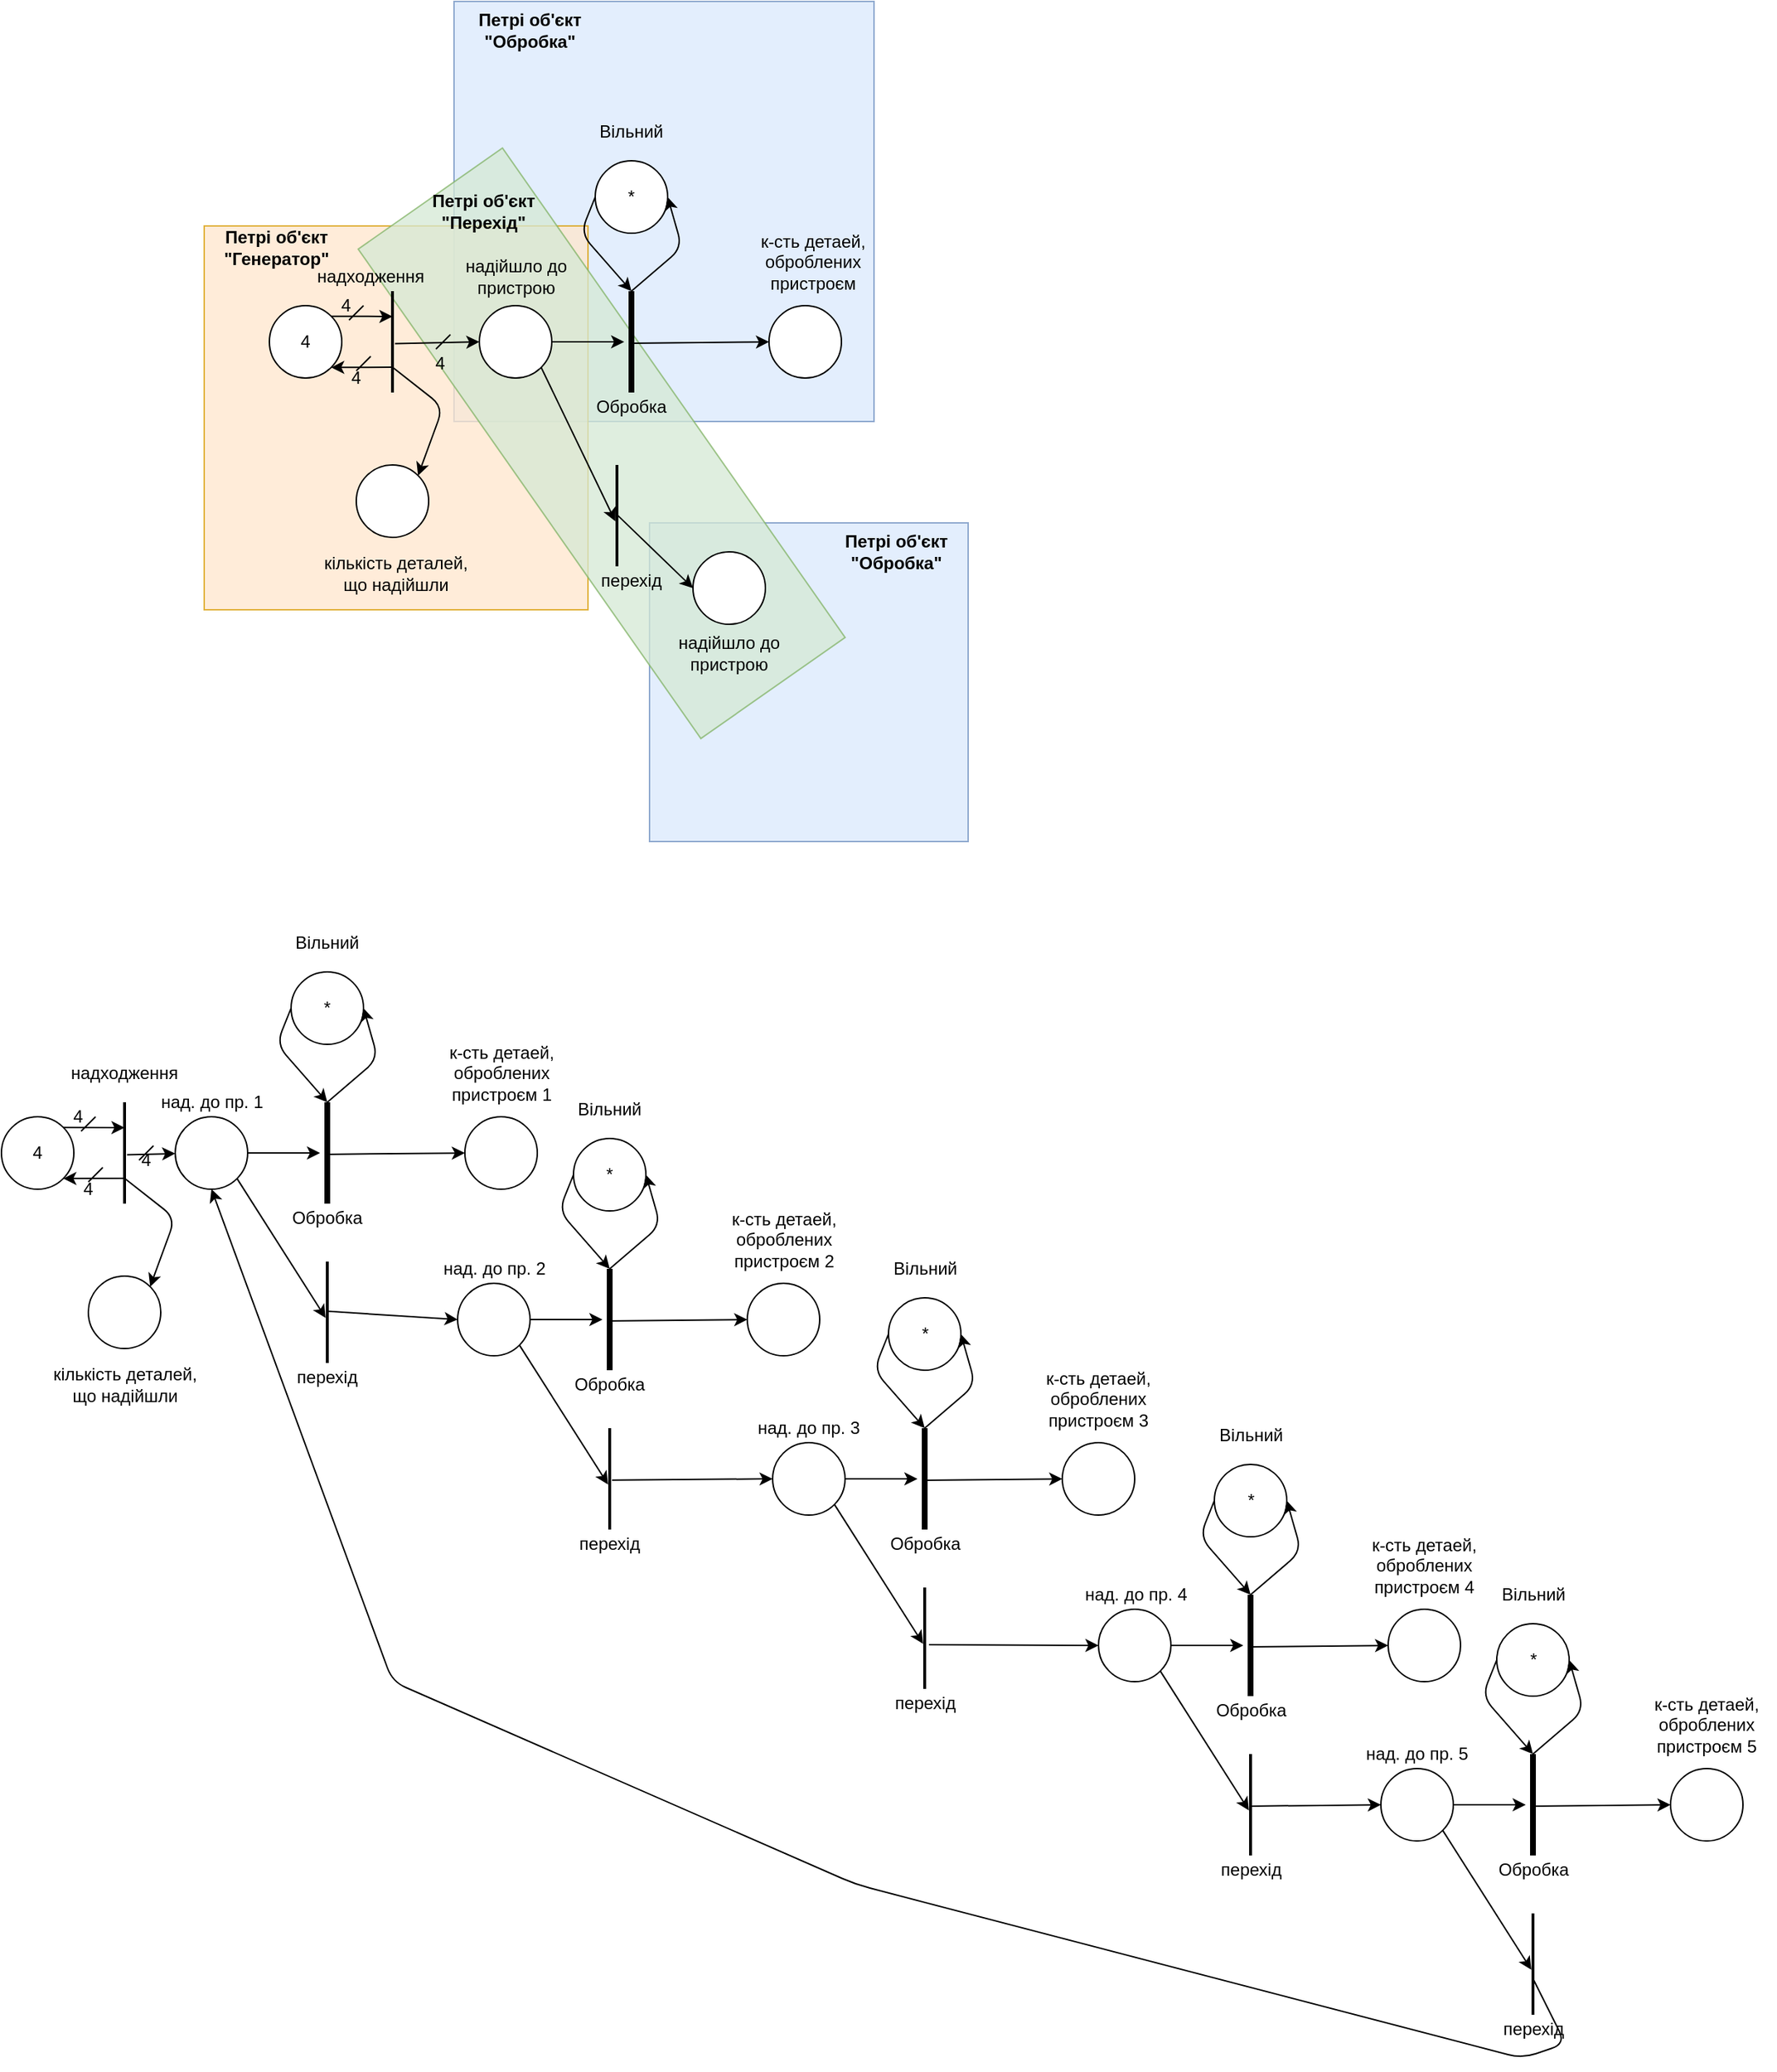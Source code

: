 <mxfile version="13.10.4" type="device" pages="2"><diagram id="ny2dwYW43ycup7e7uSlZ" name="Page-1"><mxGraphModel dx="1185" dy="1745" grid="1" gridSize="10" guides="1" tooltips="1" connect="1" arrows="1" fold="1" page="1" pageScale="1" pageWidth="850" pageHeight="1100" math="0" shadow="0"><root><mxCell id="0"/><mxCell id="1" parent="0"/><mxCell id="g6o3FkLHt3-jbx-UfUeh-43" value="" style="whiteSpace=wrap;html=1;aspect=fixed;strokeColor=#6c8ebf;fillColor=#dae8fc;glass=0;rounded=0;shadow=0;sketch=0;opacity=75;" vertex="1" parent="1"><mxGeometry x="457.5" y="-320" width="220" height="220" as="geometry"/></mxCell><mxCell id="g6o3FkLHt3-jbx-UfUeh-38" value="" style="whiteSpace=wrap;html=1;aspect=fixed;strokeColor=#6c8ebf;fillColor=#dae8fc;glass=0;rounded=0;shadow=0;sketch=0;opacity=75;" vertex="1" parent="1"><mxGeometry x="322.5" y="-680" width="290" height="290" as="geometry"/></mxCell><mxCell id="g6o3FkLHt3-jbx-UfUeh-36" value="" style="whiteSpace=wrap;html=1;aspect=fixed;fillColor=#ffe6cc;strokeColor=#d79b00;sketch=0;opacity=75;" vertex="1" parent="1"><mxGeometry x="150" y="-525" width="265" height="265" as="geometry"/></mxCell><mxCell id="g6o3FkLHt3-jbx-UfUeh-39" value="" style="rounded=0;whiteSpace=wrap;html=1;shadow=0;glass=0;sketch=0;strokeColor=#82b366;fillColor=#d5e8d4;opacity=75;rotation=55;" vertex="1" parent="1"><mxGeometry x="218.19" y="-435.74" width="412.5" height="121.59" as="geometry"/></mxCell><mxCell id="P1jIHPTxnFaDscFirMh2-157" value="4" style="ellipse;whiteSpace=wrap;html=1;aspect=fixed;" parent="1" vertex="1"><mxGeometry x="10" y="90" width="50" height="50" as="geometry"/></mxCell><mxCell id="P1jIHPTxnFaDscFirMh2-158" value="" style="line;strokeWidth=2;direction=south;html=1;" parent="1" vertex="1"><mxGeometry x="90" y="80" width="10" height="70" as="geometry"/></mxCell><mxCell id="P1jIHPTxnFaDscFirMh2-159" value="" style="endArrow=classic;html=1;exitX=1;exitY=0;exitDx=0;exitDy=0;entryX=0.25;entryY=0.5;entryDx=0;entryDy=0;entryPerimeter=0;" parent="1" source="P1jIHPTxnFaDscFirMh2-157" target="P1jIHPTxnFaDscFirMh2-158" edge="1"><mxGeometry width="50" height="50" relative="1" as="geometry"><mxPoint x="400" y="420" as="sourcePoint"/><mxPoint x="450" y="370" as="targetPoint"/></mxGeometry></mxCell><mxCell id="P1jIHPTxnFaDscFirMh2-160" value="" style="endArrow=classic;html=1;exitX=0.75;exitY=0.5;exitDx=0;exitDy=0;exitPerimeter=0;entryX=1;entryY=1;entryDx=0;entryDy=0;" parent="1" source="P1jIHPTxnFaDscFirMh2-158" target="P1jIHPTxnFaDscFirMh2-157" edge="1"><mxGeometry width="50" height="50" relative="1" as="geometry"><mxPoint x="400" y="420" as="sourcePoint"/><mxPoint x="450" y="370" as="targetPoint"/></mxGeometry></mxCell><mxCell id="P1jIHPTxnFaDscFirMh2-161" value="" style="ellipse;whiteSpace=wrap;html=1;aspect=fixed;" parent="1" vertex="1"><mxGeometry x="130" y="90" width="50" height="50" as="geometry"/></mxCell><mxCell id="P1jIHPTxnFaDscFirMh2-162" value="*" style="ellipse;whiteSpace=wrap;html=1;aspect=fixed;" parent="1" vertex="1"><mxGeometry x="210" y="-10" width="50" height="50" as="geometry"/></mxCell><mxCell id="P1jIHPTxnFaDscFirMh2-163" value="" style="ellipse;whiteSpace=wrap;html=1;aspect=fixed;" parent="1" vertex="1"><mxGeometry x="330" y="90" width="50" height="50" as="geometry"/></mxCell><mxCell id="P1jIHPTxnFaDscFirMh2-164" value="" style="ellipse;whiteSpace=wrap;html=1;aspect=fixed;" parent="1" vertex="1"><mxGeometry x="70" y="200" width="50" height="50" as="geometry"/></mxCell><mxCell id="P1jIHPTxnFaDscFirMh2-165" value="" style="line;strokeWidth=4;direction=south;html=1;" parent="1" vertex="1"><mxGeometry x="230" y="80" width="10" height="70" as="geometry"/></mxCell><mxCell id="P1jIHPTxnFaDscFirMh2-166" value="" style="endArrow=classic;html=1;exitX=0;exitY=0.5;exitDx=0;exitDy=0;exitPerimeter=0;entryX=1;entryY=0.5;entryDx=0;entryDy=0;" parent="1" source="P1jIHPTxnFaDscFirMh2-165" target="P1jIHPTxnFaDscFirMh2-162" edge="1"><mxGeometry width="50" height="50" relative="1" as="geometry"><mxPoint x="260" y="100" as="sourcePoint"/><mxPoint x="310" y="50" as="targetPoint"/><Array as="points"><mxPoint x="270" y="50"/></Array></mxGeometry></mxCell><mxCell id="P1jIHPTxnFaDscFirMh2-167" value="" style="endArrow=classic;html=1;exitX=0;exitY=0.5;exitDx=0;exitDy=0;entryX=0;entryY=0.5;entryDx=0;entryDy=0;entryPerimeter=0;" parent="1" source="P1jIHPTxnFaDscFirMh2-162" target="P1jIHPTxnFaDscFirMh2-165" edge="1"><mxGeometry width="50" height="50" relative="1" as="geometry"><mxPoint x="400" y="320" as="sourcePoint"/><mxPoint x="450" y="270" as="targetPoint"/><Array as="points"><mxPoint x="200" y="40"/></Array></mxGeometry></mxCell><mxCell id="P1jIHPTxnFaDscFirMh2-168" value="" style="endArrow=classic;html=1;exitX=0.514;exitY=0.7;exitDx=0;exitDy=0;exitPerimeter=0;entryX=0;entryY=0.5;entryDx=0;entryDy=0;" parent="1" source="P1jIHPTxnFaDscFirMh2-165" target="P1jIHPTxnFaDscFirMh2-163" edge="1"><mxGeometry width="50" height="50" relative="1" as="geometry"><mxPoint x="400" y="320" as="sourcePoint"/><mxPoint x="450" y="270" as="targetPoint"/></mxGeometry></mxCell><mxCell id="P1jIHPTxnFaDscFirMh2-169" value="" style="line;strokeWidth=2;direction=south;html=1;" parent="1" vertex="1"><mxGeometry x="230" y="190" width="10" height="70" as="geometry"/></mxCell><mxCell id="P1jIHPTxnFaDscFirMh2-170" value="" style="endArrow=classic;html=1;exitX=1;exitY=1;exitDx=0;exitDy=0;entryX=0.555;entryY=0.614;entryDx=0;entryDy=0;entryPerimeter=0;" parent="1" source="P1jIHPTxnFaDscFirMh2-161" target="P1jIHPTxnFaDscFirMh2-169" edge="1"><mxGeometry width="50" height="50" relative="1" as="geometry"><mxPoint x="240" y="210" as="sourcePoint"/><mxPoint x="290" y="160" as="targetPoint"/></mxGeometry></mxCell><mxCell id="P1jIHPTxnFaDscFirMh2-171" value="" style="endArrow=classic;html=1;exitX=1;exitY=0.5;exitDx=0;exitDy=0;" parent="1" source="P1jIHPTxnFaDscFirMh2-161" target="P1jIHPTxnFaDscFirMh2-165" edge="1"><mxGeometry width="50" height="50" relative="1" as="geometry"><mxPoint x="240" y="210" as="sourcePoint"/><mxPoint x="290" y="160" as="targetPoint"/></mxGeometry></mxCell><mxCell id="P1jIHPTxnFaDscFirMh2-172" value="" style="endArrow=classic;html=1;exitX=0.518;exitY=0.329;exitDx=0;exitDy=0;exitPerimeter=0;" parent="1" source="P1jIHPTxnFaDscFirMh2-158" target="P1jIHPTxnFaDscFirMh2-161" edge="1"><mxGeometry width="50" height="50" relative="1" as="geometry"><mxPoint x="240" y="210" as="sourcePoint"/><mxPoint x="290" y="160" as="targetPoint"/></mxGeometry></mxCell><mxCell id="P1jIHPTxnFaDscFirMh2-173" value="" style="endArrow=classic;html=1;exitX=0.75;exitY=0.5;exitDx=0;exitDy=0;exitPerimeter=0;entryX=1;entryY=0;entryDx=0;entryDy=0;" parent="1" source="P1jIHPTxnFaDscFirMh2-158" target="P1jIHPTxnFaDscFirMh2-164" edge="1"><mxGeometry width="50" height="50" relative="1" as="geometry"><mxPoint x="240" y="210" as="sourcePoint"/><mxPoint x="290" y="160" as="targetPoint"/><Array as="points"><mxPoint x="130" y="160"/></Array></mxGeometry></mxCell><mxCell id="P1jIHPTxnFaDscFirMh2-174" value="надходження" style="text;html=1;strokeColor=none;fillColor=none;align=center;verticalAlign=middle;whiteSpace=wrap;rounded=0;" parent="1" vertex="1"><mxGeometry x="75" y="50" width="40" height="20" as="geometry"/></mxCell><mxCell id="P1jIHPTxnFaDscFirMh2-175" value="над. до пр. 1" style="text;html=1;strokeColor=none;fillColor=none;align=center;verticalAlign=middle;whiteSpace=wrap;rounded=0;" parent="1" vertex="1"><mxGeometry x="112.5" y="70" width="85" height="20" as="geometry"/></mxCell><mxCell id="P1jIHPTxnFaDscFirMh2-176" value="Вільний" style="text;html=1;strokeColor=none;fillColor=none;align=center;verticalAlign=middle;whiteSpace=wrap;rounded=0;" parent="1" vertex="1"><mxGeometry x="215" y="-40" width="40" height="20" as="geometry"/></mxCell><mxCell id="P1jIHPTxnFaDscFirMh2-177" value="Обробка" style="text;html=1;strokeColor=none;fillColor=none;align=center;verticalAlign=middle;whiteSpace=wrap;rounded=0;" parent="1" vertex="1"><mxGeometry x="215" y="150" width="40" height="20" as="geometry"/></mxCell><mxCell id="P1jIHPTxnFaDscFirMh2-178" value="кількість деталей, що надійшли" style="text;html=1;strokeColor=none;fillColor=none;align=center;verticalAlign=middle;whiteSpace=wrap;rounded=0;" parent="1" vertex="1"><mxGeometry x="42.5" y="260" width="105" height="30" as="geometry"/></mxCell><mxCell id="P1jIHPTxnFaDscFirMh2-179" value="к-сть детаей, оброблених пристроєм 1" style="text;html=1;strokeColor=none;fillColor=none;align=center;verticalAlign=middle;whiteSpace=wrap;rounded=0;" parent="1" vertex="1"><mxGeometry x="307.5" y="50" width="95" height="20" as="geometry"/></mxCell><mxCell id="P1jIHPTxnFaDscFirMh2-180" value="" style="ellipse;whiteSpace=wrap;html=1;aspect=fixed;" parent="1" vertex="1"><mxGeometry x="325" y="205" width="50" height="50" as="geometry"/></mxCell><mxCell id="P1jIHPTxnFaDscFirMh2-181" value="*" style="ellipse;whiteSpace=wrap;html=1;aspect=fixed;" parent="1" vertex="1"><mxGeometry x="405" y="105" width="50" height="50" as="geometry"/></mxCell><mxCell id="P1jIHPTxnFaDscFirMh2-182" value="" style="ellipse;whiteSpace=wrap;html=1;aspect=fixed;" parent="1" vertex="1"><mxGeometry x="525" y="205" width="50" height="50" as="geometry"/></mxCell><mxCell id="P1jIHPTxnFaDscFirMh2-183" value="" style="line;strokeWidth=4;direction=south;html=1;" parent="1" vertex="1"><mxGeometry x="425" y="195" width="10" height="70" as="geometry"/></mxCell><mxCell id="P1jIHPTxnFaDscFirMh2-184" value="" style="endArrow=classic;html=1;exitX=0;exitY=0.5;exitDx=0;exitDy=0;exitPerimeter=0;entryX=1;entryY=0.5;entryDx=0;entryDy=0;" parent="1" source="P1jIHPTxnFaDscFirMh2-183" target="P1jIHPTxnFaDscFirMh2-181" edge="1"><mxGeometry width="50" height="50" relative="1" as="geometry"><mxPoint x="455" y="215" as="sourcePoint"/><mxPoint x="505" y="165" as="targetPoint"/><Array as="points"><mxPoint x="465" y="165"/></Array></mxGeometry></mxCell><mxCell id="P1jIHPTxnFaDscFirMh2-185" value="" style="endArrow=classic;html=1;exitX=0;exitY=0.5;exitDx=0;exitDy=0;entryX=0;entryY=0.5;entryDx=0;entryDy=0;entryPerimeter=0;" parent="1" source="P1jIHPTxnFaDscFirMh2-181" target="P1jIHPTxnFaDscFirMh2-183" edge="1"><mxGeometry width="50" height="50" relative="1" as="geometry"><mxPoint x="595" y="435" as="sourcePoint"/><mxPoint x="645" y="385" as="targetPoint"/><Array as="points"><mxPoint x="395" y="155"/></Array></mxGeometry></mxCell><mxCell id="P1jIHPTxnFaDscFirMh2-186" value="" style="endArrow=classic;html=1;exitX=0.514;exitY=0.7;exitDx=0;exitDy=0;exitPerimeter=0;entryX=0;entryY=0.5;entryDx=0;entryDy=0;" parent="1" source="P1jIHPTxnFaDscFirMh2-183" target="P1jIHPTxnFaDscFirMh2-182" edge="1"><mxGeometry width="50" height="50" relative="1" as="geometry"><mxPoint x="595" y="435" as="sourcePoint"/><mxPoint x="645" y="385" as="targetPoint"/></mxGeometry></mxCell><mxCell id="P1jIHPTxnFaDscFirMh2-187" value="" style="line;strokeWidth=2;direction=south;html=1;" parent="1" vertex="1"><mxGeometry x="425" y="305" width="10" height="70" as="geometry"/></mxCell><mxCell id="P1jIHPTxnFaDscFirMh2-188" value="" style="endArrow=classic;html=1;exitX=1;exitY=1;exitDx=0;exitDy=0;entryX=0.555;entryY=0.614;entryDx=0;entryDy=0;entryPerimeter=0;" parent="1" source="P1jIHPTxnFaDscFirMh2-180" target="P1jIHPTxnFaDscFirMh2-187" edge="1"><mxGeometry width="50" height="50" relative="1" as="geometry"><mxPoint x="435" y="325" as="sourcePoint"/><mxPoint x="485" y="275" as="targetPoint"/></mxGeometry></mxCell><mxCell id="P1jIHPTxnFaDscFirMh2-189" value="" style="endArrow=classic;html=1;exitX=1;exitY=0.5;exitDx=0;exitDy=0;" parent="1" source="P1jIHPTxnFaDscFirMh2-180" target="P1jIHPTxnFaDscFirMh2-183" edge="1"><mxGeometry width="50" height="50" relative="1" as="geometry"><mxPoint x="435" y="325" as="sourcePoint"/><mxPoint x="485" y="275" as="targetPoint"/></mxGeometry></mxCell><mxCell id="P1jIHPTxnFaDscFirMh2-190" value="над. до пр. 2" style="text;html=1;strokeColor=none;fillColor=none;align=center;verticalAlign=middle;whiteSpace=wrap;rounded=0;" parent="1" vertex="1"><mxGeometry x="307.5" y="185" width="85" height="20" as="geometry"/></mxCell><mxCell id="P1jIHPTxnFaDscFirMh2-191" value="Вільний" style="text;html=1;strokeColor=none;fillColor=none;align=center;verticalAlign=middle;whiteSpace=wrap;rounded=0;" parent="1" vertex="1"><mxGeometry x="410" y="75" width="40" height="20" as="geometry"/></mxCell><mxCell id="P1jIHPTxnFaDscFirMh2-192" value="Обробка" style="text;html=1;strokeColor=none;fillColor=none;align=center;verticalAlign=middle;whiteSpace=wrap;rounded=0;" parent="1" vertex="1"><mxGeometry x="410" y="265" width="40" height="20" as="geometry"/></mxCell><mxCell id="P1jIHPTxnFaDscFirMh2-193" value="к-сть детаей, оброблених пристроєм 2" style="text;html=1;strokeColor=none;fillColor=none;align=center;verticalAlign=middle;whiteSpace=wrap;rounded=0;" parent="1" vertex="1"><mxGeometry x="502.5" y="165" width="95" height="20" as="geometry"/></mxCell><mxCell id="P1jIHPTxnFaDscFirMh2-194" value="" style="ellipse;whiteSpace=wrap;html=1;aspect=fixed;" parent="1" vertex="1"><mxGeometry x="542.5" y="315" width="50" height="50" as="geometry"/></mxCell><mxCell id="P1jIHPTxnFaDscFirMh2-195" value="*" style="ellipse;whiteSpace=wrap;html=1;aspect=fixed;" parent="1" vertex="1"><mxGeometry x="622.5" y="215" width="50" height="50" as="geometry"/></mxCell><mxCell id="P1jIHPTxnFaDscFirMh2-196" value="" style="ellipse;whiteSpace=wrap;html=1;aspect=fixed;" parent="1" vertex="1"><mxGeometry x="742.5" y="315" width="50" height="50" as="geometry"/></mxCell><mxCell id="P1jIHPTxnFaDscFirMh2-197" value="" style="line;strokeWidth=4;direction=south;html=1;" parent="1" vertex="1"><mxGeometry x="642.5" y="305" width="10" height="70" as="geometry"/></mxCell><mxCell id="P1jIHPTxnFaDscFirMh2-198" value="" style="endArrow=classic;html=1;exitX=0;exitY=0.5;exitDx=0;exitDy=0;exitPerimeter=0;entryX=1;entryY=0.5;entryDx=0;entryDy=0;" parent="1" source="P1jIHPTxnFaDscFirMh2-197" target="P1jIHPTxnFaDscFirMh2-195" edge="1"><mxGeometry width="50" height="50" relative="1" as="geometry"><mxPoint x="672.5" y="325" as="sourcePoint"/><mxPoint x="722.5" y="275" as="targetPoint"/><Array as="points"><mxPoint x="682.5" y="275"/></Array></mxGeometry></mxCell><mxCell id="P1jIHPTxnFaDscFirMh2-199" value="" style="endArrow=classic;html=1;exitX=0;exitY=0.5;exitDx=0;exitDy=0;entryX=0;entryY=0.5;entryDx=0;entryDy=0;entryPerimeter=0;" parent="1" source="P1jIHPTxnFaDscFirMh2-195" target="P1jIHPTxnFaDscFirMh2-197" edge="1"><mxGeometry width="50" height="50" relative="1" as="geometry"><mxPoint x="812.5" y="545" as="sourcePoint"/><mxPoint x="862.5" y="495" as="targetPoint"/><Array as="points"><mxPoint x="612.5" y="265"/></Array></mxGeometry></mxCell><mxCell id="P1jIHPTxnFaDscFirMh2-200" value="" style="endArrow=classic;html=1;exitX=0.514;exitY=0.7;exitDx=0;exitDy=0;exitPerimeter=0;entryX=0;entryY=0.5;entryDx=0;entryDy=0;" parent="1" source="P1jIHPTxnFaDscFirMh2-197" target="P1jIHPTxnFaDscFirMh2-196" edge="1"><mxGeometry width="50" height="50" relative="1" as="geometry"><mxPoint x="812.5" y="545" as="sourcePoint"/><mxPoint x="862.5" y="495" as="targetPoint"/></mxGeometry></mxCell><mxCell id="P1jIHPTxnFaDscFirMh2-201" value="" style="line;strokeWidth=2;direction=south;html=1;" parent="1" vertex="1"><mxGeometry x="642.5" y="415" width="10" height="70" as="geometry"/></mxCell><mxCell id="P1jIHPTxnFaDscFirMh2-202" value="" style="endArrow=classic;html=1;exitX=1;exitY=1;exitDx=0;exitDy=0;entryX=0.555;entryY=0.614;entryDx=0;entryDy=0;entryPerimeter=0;" parent="1" source="P1jIHPTxnFaDscFirMh2-194" target="P1jIHPTxnFaDscFirMh2-201" edge="1"><mxGeometry width="50" height="50" relative="1" as="geometry"><mxPoint x="652.5" y="435" as="sourcePoint"/><mxPoint x="702.5" y="385" as="targetPoint"/></mxGeometry></mxCell><mxCell id="P1jIHPTxnFaDscFirMh2-203" value="" style="endArrow=classic;html=1;exitX=1;exitY=0.5;exitDx=0;exitDy=0;" parent="1" source="P1jIHPTxnFaDscFirMh2-194" target="P1jIHPTxnFaDscFirMh2-197" edge="1"><mxGeometry width="50" height="50" relative="1" as="geometry"><mxPoint x="652.5" y="435" as="sourcePoint"/><mxPoint x="702.5" y="385" as="targetPoint"/></mxGeometry></mxCell><mxCell id="P1jIHPTxnFaDscFirMh2-204" value="над. до пр. 3" style="text;html=1;strokeColor=none;fillColor=none;align=center;verticalAlign=middle;whiteSpace=wrap;rounded=0;" parent="1" vertex="1"><mxGeometry x="525" y="295" width="85" height="20" as="geometry"/></mxCell><mxCell id="P1jIHPTxnFaDscFirMh2-205" value="Вільний" style="text;html=1;strokeColor=none;fillColor=none;align=center;verticalAlign=middle;whiteSpace=wrap;rounded=0;" parent="1" vertex="1"><mxGeometry x="627.5" y="185" width="40" height="20" as="geometry"/></mxCell><mxCell id="P1jIHPTxnFaDscFirMh2-206" value="Обробка" style="text;html=1;strokeColor=none;fillColor=none;align=center;verticalAlign=middle;whiteSpace=wrap;rounded=0;" parent="1" vertex="1"><mxGeometry x="627.5" y="375" width="40" height="20" as="geometry"/></mxCell><mxCell id="P1jIHPTxnFaDscFirMh2-207" value="к-сть детаей, оброблених пристроєм 3" style="text;html=1;strokeColor=none;fillColor=none;align=center;verticalAlign=middle;whiteSpace=wrap;rounded=0;" parent="1" vertex="1"><mxGeometry x="720" y="275" width="95" height="20" as="geometry"/></mxCell><mxCell id="P1jIHPTxnFaDscFirMh2-208" value="" style="ellipse;whiteSpace=wrap;html=1;aspect=fixed;" parent="1" vertex="1"><mxGeometry x="767.5" y="430" width="50" height="50" as="geometry"/></mxCell><mxCell id="P1jIHPTxnFaDscFirMh2-209" value="*" style="ellipse;whiteSpace=wrap;html=1;aspect=fixed;" parent="1" vertex="1"><mxGeometry x="847.5" y="330" width="50" height="50" as="geometry"/></mxCell><mxCell id="P1jIHPTxnFaDscFirMh2-210" value="" style="ellipse;whiteSpace=wrap;html=1;aspect=fixed;" parent="1" vertex="1"><mxGeometry x="967.5" y="430" width="50" height="50" as="geometry"/></mxCell><mxCell id="P1jIHPTxnFaDscFirMh2-211" value="" style="line;strokeWidth=4;direction=south;html=1;" parent="1" vertex="1"><mxGeometry x="867.5" y="420" width="10" height="70" as="geometry"/></mxCell><mxCell id="P1jIHPTxnFaDscFirMh2-212" value="" style="endArrow=classic;html=1;exitX=0;exitY=0.5;exitDx=0;exitDy=0;exitPerimeter=0;entryX=1;entryY=0.5;entryDx=0;entryDy=0;" parent="1" source="P1jIHPTxnFaDscFirMh2-211" target="P1jIHPTxnFaDscFirMh2-209" edge="1"><mxGeometry width="50" height="50" relative="1" as="geometry"><mxPoint x="897.5" y="440" as="sourcePoint"/><mxPoint x="947.5" y="390" as="targetPoint"/><Array as="points"><mxPoint x="907.5" y="390"/></Array></mxGeometry></mxCell><mxCell id="P1jIHPTxnFaDscFirMh2-213" value="" style="endArrow=classic;html=1;exitX=0;exitY=0.5;exitDx=0;exitDy=0;entryX=0;entryY=0.5;entryDx=0;entryDy=0;entryPerimeter=0;" parent="1" source="P1jIHPTxnFaDscFirMh2-209" target="P1jIHPTxnFaDscFirMh2-211" edge="1"><mxGeometry width="50" height="50" relative="1" as="geometry"><mxPoint x="1037.5" y="660" as="sourcePoint"/><mxPoint x="1087.5" y="610" as="targetPoint"/><Array as="points"><mxPoint x="837.5" y="380"/></Array></mxGeometry></mxCell><mxCell id="P1jIHPTxnFaDscFirMh2-214" value="" style="endArrow=classic;html=1;exitX=0.514;exitY=0.7;exitDx=0;exitDy=0;exitPerimeter=0;entryX=0;entryY=0.5;entryDx=0;entryDy=0;" parent="1" source="P1jIHPTxnFaDscFirMh2-211" target="P1jIHPTxnFaDscFirMh2-210" edge="1"><mxGeometry width="50" height="50" relative="1" as="geometry"><mxPoint x="1037.5" y="660" as="sourcePoint"/><mxPoint x="1087.5" y="610" as="targetPoint"/></mxGeometry></mxCell><mxCell id="P1jIHPTxnFaDscFirMh2-215" value="" style="line;strokeWidth=2;direction=south;html=1;" parent="1" vertex="1"><mxGeometry x="867.5" y="530" width="10" height="70" as="geometry"/></mxCell><mxCell id="P1jIHPTxnFaDscFirMh2-216" value="" style="endArrow=classic;html=1;exitX=1;exitY=1;exitDx=0;exitDy=0;entryX=0.555;entryY=0.614;entryDx=0;entryDy=0;entryPerimeter=0;" parent="1" source="P1jIHPTxnFaDscFirMh2-208" target="P1jIHPTxnFaDscFirMh2-215" edge="1"><mxGeometry width="50" height="50" relative="1" as="geometry"><mxPoint x="877.5" y="550" as="sourcePoint"/><mxPoint x="927.5" y="500" as="targetPoint"/></mxGeometry></mxCell><mxCell id="P1jIHPTxnFaDscFirMh2-217" value="" style="endArrow=classic;html=1;exitX=1;exitY=0.5;exitDx=0;exitDy=0;" parent="1" source="P1jIHPTxnFaDscFirMh2-208" target="P1jIHPTxnFaDscFirMh2-211" edge="1"><mxGeometry width="50" height="50" relative="1" as="geometry"><mxPoint x="877.5" y="550" as="sourcePoint"/><mxPoint x="927.5" y="500" as="targetPoint"/></mxGeometry></mxCell><mxCell id="P1jIHPTxnFaDscFirMh2-218" value="над. до пр. 4" style="text;html=1;strokeColor=none;fillColor=none;align=center;verticalAlign=middle;whiteSpace=wrap;rounded=0;" parent="1" vertex="1"><mxGeometry x="751" y="410" width="85" height="20" as="geometry"/></mxCell><mxCell id="P1jIHPTxnFaDscFirMh2-219" value="Вільний" style="text;html=1;strokeColor=none;fillColor=none;align=center;verticalAlign=middle;whiteSpace=wrap;rounded=0;" parent="1" vertex="1"><mxGeometry x="852.5" y="300" width="40" height="20" as="geometry"/></mxCell><mxCell id="P1jIHPTxnFaDscFirMh2-220" value="Обробка" style="text;html=1;strokeColor=none;fillColor=none;align=center;verticalAlign=middle;whiteSpace=wrap;rounded=0;" parent="1" vertex="1"><mxGeometry x="852.5" y="490" width="40" height="20" as="geometry"/></mxCell><mxCell id="P1jIHPTxnFaDscFirMh2-221" value="к-сть детаей, оброблених пристроєм 4" style="text;html=1;strokeColor=none;fillColor=none;align=center;verticalAlign=middle;whiteSpace=wrap;rounded=0;" parent="1" vertex="1"><mxGeometry x="945" y="390" width="95" height="20" as="geometry"/></mxCell><mxCell id="P1jIHPTxnFaDscFirMh2-222" value="" style="ellipse;whiteSpace=wrap;html=1;aspect=fixed;" parent="1" vertex="1"><mxGeometry x="962.5" y="540" width="50" height="50" as="geometry"/></mxCell><mxCell id="P1jIHPTxnFaDscFirMh2-223" value="*" style="ellipse;whiteSpace=wrap;html=1;aspect=fixed;" parent="1" vertex="1"><mxGeometry x="1042.5" y="440" width="50" height="50" as="geometry"/></mxCell><mxCell id="P1jIHPTxnFaDscFirMh2-224" value="" style="ellipse;whiteSpace=wrap;html=1;aspect=fixed;" parent="1" vertex="1"><mxGeometry x="1162.5" y="540" width="50" height="50" as="geometry"/></mxCell><mxCell id="P1jIHPTxnFaDscFirMh2-225" value="" style="line;strokeWidth=4;direction=south;html=1;" parent="1" vertex="1"><mxGeometry x="1062.5" y="530" width="10" height="70" as="geometry"/></mxCell><mxCell id="P1jIHPTxnFaDscFirMh2-226" value="" style="endArrow=classic;html=1;exitX=0;exitY=0.5;exitDx=0;exitDy=0;exitPerimeter=0;entryX=1;entryY=0.5;entryDx=0;entryDy=0;" parent="1" source="P1jIHPTxnFaDscFirMh2-225" target="P1jIHPTxnFaDscFirMh2-223" edge="1"><mxGeometry width="50" height="50" relative="1" as="geometry"><mxPoint x="1092.5" y="550" as="sourcePoint"/><mxPoint x="1142.5" y="500" as="targetPoint"/><Array as="points"><mxPoint x="1102.5" y="500"/></Array></mxGeometry></mxCell><mxCell id="P1jIHPTxnFaDscFirMh2-227" value="" style="endArrow=classic;html=1;exitX=0;exitY=0.5;exitDx=0;exitDy=0;entryX=0;entryY=0.5;entryDx=0;entryDy=0;entryPerimeter=0;" parent="1" source="P1jIHPTxnFaDscFirMh2-223" target="P1jIHPTxnFaDscFirMh2-225" edge="1"><mxGeometry width="50" height="50" relative="1" as="geometry"><mxPoint x="1232.5" y="770" as="sourcePoint"/><mxPoint x="1282.5" y="720" as="targetPoint"/><Array as="points"><mxPoint x="1032.5" y="490"/></Array></mxGeometry></mxCell><mxCell id="P1jIHPTxnFaDscFirMh2-228" value="" style="endArrow=classic;html=1;exitX=0.514;exitY=0.7;exitDx=0;exitDy=0;exitPerimeter=0;entryX=0;entryY=0.5;entryDx=0;entryDy=0;" parent="1" source="P1jIHPTxnFaDscFirMh2-225" target="P1jIHPTxnFaDscFirMh2-224" edge="1"><mxGeometry width="50" height="50" relative="1" as="geometry"><mxPoint x="1232.5" y="770" as="sourcePoint"/><mxPoint x="1282.5" y="720" as="targetPoint"/></mxGeometry></mxCell><mxCell id="P1jIHPTxnFaDscFirMh2-229" value="" style="line;strokeWidth=2;direction=south;html=1;" parent="1" vertex="1"><mxGeometry x="1062.5" y="640" width="10" height="70" as="geometry"/></mxCell><mxCell id="P1jIHPTxnFaDscFirMh2-230" value="" style="endArrow=classic;html=1;exitX=1;exitY=1;exitDx=0;exitDy=0;entryX=0.555;entryY=0.614;entryDx=0;entryDy=0;entryPerimeter=0;" parent="1" source="P1jIHPTxnFaDscFirMh2-222" target="P1jIHPTxnFaDscFirMh2-229" edge="1"><mxGeometry width="50" height="50" relative="1" as="geometry"><mxPoint x="1072.5" y="660" as="sourcePoint"/><mxPoint x="1122.5" y="610" as="targetPoint"/></mxGeometry></mxCell><mxCell id="P1jIHPTxnFaDscFirMh2-231" value="" style="endArrow=classic;html=1;exitX=1;exitY=0.5;exitDx=0;exitDy=0;" parent="1" source="P1jIHPTxnFaDscFirMh2-222" target="P1jIHPTxnFaDscFirMh2-225" edge="1"><mxGeometry width="50" height="50" relative="1" as="geometry"><mxPoint x="1072.5" y="660" as="sourcePoint"/><mxPoint x="1122.5" y="610" as="targetPoint"/></mxGeometry></mxCell><mxCell id="P1jIHPTxnFaDscFirMh2-232" value="над. до пр. 5" style="text;html=1;strokeColor=none;fillColor=none;align=center;verticalAlign=middle;whiteSpace=wrap;rounded=0;" parent="1" vertex="1"><mxGeometry x="945" y="520" width="85" height="20" as="geometry"/></mxCell><mxCell id="P1jIHPTxnFaDscFirMh2-233" value="Вільний" style="text;html=1;strokeColor=none;fillColor=none;align=center;verticalAlign=middle;whiteSpace=wrap;rounded=0;" parent="1" vertex="1"><mxGeometry x="1047.5" y="410" width="40" height="20" as="geometry"/></mxCell><mxCell id="P1jIHPTxnFaDscFirMh2-234" value="Обробка" style="text;html=1;strokeColor=none;fillColor=none;align=center;verticalAlign=middle;whiteSpace=wrap;rounded=0;" parent="1" vertex="1"><mxGeometry x="1047.5" y="600" width="40" height="20" as="geometry"/></mxCell><mxCell id="P1jIHPTxnFaDscFirMh2-235" value="к-сть детаей, оброблених пристроєм 5" style="text;html=1;strokeColor=none;fillColor=none;align=center;verticalAlign=middle;whiteSpace=wrap;rounded=0;" parent="1" vertex="1"><mxGeometry x="1140" y="500" width="95" height="20" as="geometry"/></mxCell><mxCell id="P1jIHPTxnFaDscFirMh2-236" value="" style="endArrow=classic;html=1;exitX=0.49;exitY=0.5;exitDx=0;exitDy=0;exitPerimeter=0;entryX=0;entryY=0.5;entryDx=0;entryDy=0;" parent="1" source="P1jIHPTxnFaDscFirMh2-169" target="P1jIHPTxnFaDscFirMh2-180" edge="1"><mxGeometry width="50" height="50" relative="1" as="geometry"><mxPoint x="370" y="190" as="sourcePoint"/><mxPoint x="420" y="140" as="targetPoint"/></mxGeometry></mxCell><mxCell id="P1jIHPTxnFaDscFirMh2-237" value="перехід" style="text;html=1;strokeColor=none;fillColor=none;align=center;verticalAlign=middle;whiteSpace=wrap;rounded=0;" parent="1" vertex="1"><mxGeometry x="215" y="260" width="40" height="20" as="geometry"/></mxCell><mxCell id="P1jIHPTxnFaDscFirMh2-238" value="перехід" style="text;html=1;strokeColor=none;fillColor=none;align=center;verticalAlign=middle;whiteSpace=wrap;rounded=0;" parent="1" vertex="1"><mxGeometry x="410" y="375" width="40" height="20" as="geometry"/></mxCell><mxCell id="P1jIHPTxnFaDscFirMh2-239" value="перехід" style="text;html=1;strokeColor=none;fillColor=none;align=center;verticalAlign=middle;whiteSpace=wrap;rounded=0;" parent="1" vertex="1"><mxGeometry x="627.5" y="485" width="40" height="20" as="geometry"/></mxCell><mxCell id="P1jIHPTxnFaDscFirMh2-240" value="перехід" style="text;html=1;strokeColor=none;fillColor=none;align=center;verticalAlign=middle;whiteSpace=wrap;rounded=0;" parent="1" vertex="1"><mxGeometry x="852.5" y="600" width="40" height="20" as="geometry"/></mxCell><mxCell id="P1jIHPTxnFaDscFirMh2-241" value="перехід" style="text;html=1;strokeColor=none;fillColor=none;align=center;verticalAlign=middle;whiteSpace=wrap;rounded=0;" parent="1" vertex="1"><mxGeometry x="1047.5" y="710" width="40" height="20" as="geometry"/></mxCell><mxCell id="P1jIHPTxnFaDscFirMh2-242" value="" style="endArrow=classic;html=1;exitX=0.512;exitY=0.343;exitDx=0;exitDy=0;exitPerimeter=0;entryX=0;entryY=0.5;entryDx=0;entryDy=0;" parent="1" source="P1jIHPTxnFaDscFirMh2-187" target="P1jIHPTxnFaDscFirMh2-194" edge="1"><mxGeometry width="50" height="50" relative="1" as="geometry"><mxPoint x="340" y="280" as="sourcePoint"/><mxPoint x="390" y="230" as="targetPoint"/></mxGeometry></mxCell><mxCell id="P1jIHPTxnFaDscFirMh2-243" value="" style="endArrow=classic;html=1;entryX=0;entryY=0.5;entryDx=0;entryDy=0;exitX=0.565;exitY=0.207;exitDx=0;exitDy=0;exitPerimeter=0;" parent="1" source="P1jIHPTxnFaDscFirMh2-201" target="P1jIHPTxnFaDscFirMh2-208" edge="1"><mxGeometry width="50" height="50" relative="1" as="geometry"><mxPoint x="600" y="470" as="sourcePoint"/><mxPoint x="650" y="420" as="targetPoint"/></mxGeometry></mxCell><mxCell id="P1jIHPTxnFaDscFirMh2-244" value="" style="endArrow=classic;html=1;entryX=0;entryY=0.5;entryDx=0;entryDy=0;exitX=0.514;exitY=0.593;exitDx=0;exitDy=0;exitPerimeter=0;" parent="1" source="P1jIHPTxnFaDscFirMh2-215" target="P1jIHPTxnFaDscFirMh2-222" edge="1"><mxGeometry width="50" height="50" relative="1" as="geometry"><mxPoint x="970" y="610" as="sourcePoint"/><mxPoint x="1020" y="560" as="targetPoint"/></mxGeometry></mxCell><mxCell id="P1jIHPTxnFaDscFirMh2-245" value="" style="endArrow=classic;html=1;exitX=0.643;exitY=0.5;exitDx=0;exitDy=0;exitPerimeter=0;entryX=0.5;entryY=1;entryDx=0;entryDy=0;" parent="1" source="P1jIHPTxnFaDscFirMh2-229" target="P1jIHPTxnFaDscFirMh2-161" edge="1"><mxGeometry width="50" height="50" relative="1" as="geometry"><mxPoint x="700" y="670" as="sourcePoint"/><mxPoint x="190" y="280" as="targetPoint"/><Array as="points"><mxPoint x="1090" y="730"/><mxPoint x="1060" y="740"/><mxPoint x="600" y="620"/><mxPoint x="280" y="480"/></Array></mxGeometry></mxCell><mxCell id="Em1EnPWQCd6ln5a8MOx3-2" value="" style="endArrow=none;html=1;" parent="1" edge="1"><mxGeometry width="50" height="50" relative="1" as="geometry"><mxPoint x="65" y="100" as="sourcePoint"/><mxPoint x="75" y="90" as="targetPoint"/></mxGeometry></mxCell><mxCell id="Em1EnPWQCd6ln5a8MOx3-3" value="" style="endArrow=none;html=1;" parent="1" edge="1"><mxGeometry width="50" height="50" relative="1" as="geometry"><mxPoint x="70" y="135" as="sourcePoint"/><mxPoint x="80" y="125" as="targetPoint"/></mxGeometry></mxCell><mxCell id="Em1EnPWQCd6ln5a8MOx3-4" value="4" style="text;html=1;strokeColor=none;fillColor=none;align=center;verticalAlign=middle;whiteSpace=wrap;rounded=0;" parent="1" vertex="1"><mxGeometry x="42.5" y="80" width="40" height="20" as="geometry"/></mxCell><mxCell id="Em1EnPWQCd6ln5a8MOx3-5" value="4" style="text;html=1;strokeColor=none;fillColor=none;align=center;verticalAlign=middle;whiteSpace=wrap;rounded=0;" parent="1" vertex="1"><mxGeometry x="50" y="130" width="40" height="20" as="geometry"/></mxCell><mxCell id="Em1EnPWQCd6ln5a8MOx3-6" value="" style="endArrow=none;html=1;" parent="1" edge="1"><mxGeometry width="50" height="50" relative="1" as="geometry"><mxPoint x="105" y="120" as="sourcePoint"/><mxPoint x="115" y="110" as="targetPoint"/></mxGeometry></mxCell><mxCell id="Em1EnPWQCd6ln5a8MOx3-8" value="4" style="text;html=1;strokeColor=none;fillColor=none;align=center;verticalAlign=middle;whiteSpace=wrap;rounded=0;" parent="1" vertex="1"><mxGeometry x="90" y="110" width="40" height="20" as="geometry"/></mxCell><mxCell id="g6o3FkLHt3-jbx-UfUeh-5" value="*" style="ellipse;whiteSpace=wrap;html=1;aspect=fixed;" vertex="1" parent="1"><mxGeometry x="420" y="-570" width="50" height="50" as="geometry"/></mxCell><mxCell id="g6o3FkLHt3-jbx-UfUeh-6" value="" style="ellipse;whiteSpace=wrap;html=1;aspect=fixed;" vertex="1" parent="1"><mxGeometry x="540" y="-470" width="50" height="50" as="geometry"/></mxCell><mxCell id="g6o3FkLHt3-jbx-UfUeh-8" value="" style="line;strokeWidth=4;direction=south;html=1;" vertex="1" parent="1"><mxGeometry x="440" y="-480" width="10" height="70" as="geometry"/></mxCell><mxCell id="g6o3FkLHt3-jbx-UfUeh-9" value="" style="endArrow=classic;html=1;exitX=0;exitY=0.5;exitDx=0;exitDy=0;exitPerimeter=0;entryX=1;entryY=0.5;entryDx=0;entryDy=0;" edge="1" parent="1" source="g6o3FkLHt3-jbx-UfUeh-8" target="g6o3FkLHt3-jbx-UfUeh-5"><mxGeometry width="50" height="50" relative="1" as="geometry"><mxPoint x="470" y="-460" as="sourcePoint"/><mxPoint x="520" y="-510" as="targetPoint"/><Array as="points"><mxPoint x="480" y="-510"/></Array></mxGeometry></mxCell><mxCell id="g6o3FkLHt3-jbx-UfUeh-10" value="" style="endArrow=classic;html=1;exitX=0;exitY=0.5;exitDx=0;exitDy=0;entryX=0;entryY=0.5;entryDx=0;entryDy=0;entryPerimeter=0;" edge="1" parent="1" source="g6o3FkLHt3-jbx-UfUeh-5" target="g6o3FkLHt3-jbx-UfUeh-8"><mxGeometry width="50" height="50" relative="1" as="geometry"><mxPoint x="610" y="-240" as="sourcePoint"/><mxPoint x="660" y="-290" as="targetPoint"/><Array as="points"><mxPoint x="410" y="-520"/></Array></mxGeometry></mxCell><mxCell id="g6o3FkLHt3-jbx-UfUeh-11" value="" style="endArrow=classic;html=1;exitX=0.514;exitY=0.7;exitDx=0;exitDy=0;exitPerimeter=0;entryX=0;entryY=0.5;entryDx=0;entryDy=0;" edge="1" parent="1" source="g6o3FkLHt3-jbx-UfUeh-8" target="g6o3FkLHt3-jbx-UfUeh-6"><mxGeometry width="50" height="50" relative="1" as="geometry"><mxPoint x="610" y="-240" as="sourcePoint"/><mxPoint x="660" y="-290" as="targetPoint"/></mxGeometry></mxCell><mxCell id="g6o3FkLHt3-jbx-UfUeh-12" value="" style="line;strokeWidth=2;direction=south;html=1;" vertex="1" parent="1"><mxGeometry x="430" y="-360" width="10" height="70" as="geometry"/></mxCell><mxCell id="g6o3FkLHt3-jbx-UfUeh-14" value="" style="endArrow=classic;html=1;exitX=1;exitY=0.5;exitDx=0;exitDy=0;" edge="1" parent="1" source="g6o3FkLHt3-jbx-UfUeh-4" target="g6o3FkLHt3-jbx-UfUeh-8"><mxGeometry width="50" height="50" relative="1" as="geometry"><mxPoint x="450" y="-350" as="sourcePoint"/><mxPoint x="500" y="-400" as="targetPoint"/></mxGeometry></mxCell><mxCell id="g6o3FkLHt3-jbx-UfUeh-19" value="Вільний" style="text;html=1;strokeColor=none;fillColor=none;align=center;verticalAlign=middle;whiteSpace=wrap;rounded=0;" vertex="1" parent="1"><mxGeometry x="425" y="-600" width="40" height="20" as="geometry"/></mxCell><mxCell id="g6o3FkLHt3-jbx-UfUeh-20" value="Обробка" style="text;html=1;strokeColor=none;fillColor=none;align=center;verticalAlign=middle;whiteSpace=wrap;rounded=0;" vertex="1" parent="1"><mxGeometry x="425" y="-410" width="40" height="20" as="geometry"/></mxCell><mxCell id="g6o3FkLHt3-jbx-UfUeh-22" value="" style="ellipse;whiteSpace=wrap;html=1;aspect=fixed;" vertex="1" parent="1"><mxGeometry x="487.5" y="-300" width="50" height="50" as="geometry"/></mxCell><mxCell id="g6o3FkLHt3-jbx-UfUeh-23" value="" style="endArrow=classic;html=1;exitX=0.49;exitY=0.5;exitDx=0;exitDy=0;exitPerimeter=0;entryX=0;entryY=0.5;entryDx=0;entryDy=0;" edge="1" parent="1" source="g6o3FkLHt3-jbx-UfUeh-12" target="g6o3FkLHt3-jbx-UfUeh-22"><mxGeometry width="50" height="50" relative="1" as="geometry"><mxPoint x="580" y="-370" as="sourcePoint"/><mxPoint x="630" y="-420" as="targetPoint"/></mxGeometry></mxCell><mxCell id="g6o3FkLHt3-jbx-UfUeh-24" value="перехід" style="text;html=1;strokeColor=none;fillColor=none;align=center;verticalAlign=middle;whiteSpace=wrap;rounded=0;" vertex="1" parent="1"><mxGeometry x="425" y="-290" width="40" height="20" as="geometry"/></mxCell><mxCell id="g6o3FkLHt3-jbx-UfUeh-32" value="к-сть детаей, оброблених пристроєм" style="text;html=1;strokeColor=none;fillColor=none;align=center;verticalAlign=middle;whiteSpace=wrap;rounded=0;" vertex="1" parent="1"><mxGeometry x="522.5" y="-510" width="95" height="20" as="geometry"/></mxCell><mxCell id="g6o3FkLHt3-jbx-UfUeh-33" value="надійшло до пристрою" style="text;html=1;strokeColor=none;fillColor=none;align=center;verticalAlign=middle;whiteSpace=wrap;rounded=0;" vertex="1" parent="1"><mxGeometry x="470" y="-240" width="85" height="20" as="geometry"/></mxCell><mxCell id="g6o3FkLHt3-jbx-UfUeh-1" value="" style="line;strokeWidth=2;direction=south;html=1;" vertex="1" parent="1"><mxGeometry x="275" y="-480" width="10" height="70" as="geometry"/></mxCell><mxCell id="g6o3FkLHt3-jbx-UfUeh-2" value="" style="endArrow=classic;html=1;exitX=1;exitY=0;exitDx=0;exitDy=0;entryX=0.25;entryY=0.5;entryDx=0;entryDy=0;entryPerimeter=0;" edge="1" parent="1" target="g6o3FkLHt3-jbx-UfUeh-1"><mxGeometry width="50" height="50" relative="1" as="geometry"><mxPoint x="237.678" y="-462.678" as="sourcePoint"/><mxPoint x="635" y="-190" as="targetPoint"/></mxGeometry></mxCell><mxCell id="g6o3FkLHt3-jbx-UfUeh-3" value="" style="endArrow=classic;html=1;exitX=0.75;exitY=0.5;exitDx=0;exitDy=0;exitPerimeter=0;entryX=1;entryY=1;entryDx=0;entryDy=0;" edge="1" parent="1" source="g6o3FkLHt3-jbx-UfUeh-1"><mxGeometry width="50" height="50" relative="1" as="geometry"><mxPoint x="585" y="-140" as="sourcePoint"/><mxPoint x="237.678" y="-427.322" as="targetPoint"/></mxGeometry></mxCell><mxCell id="g6o3FkLHt3-jbx-UfUeh-4" value="" style="ellipse;whiteSpace=wrap;html=1;aspect=fixed;" vertex="1" parent="1"><mxGeometry x="340" y="-470" width="50" height="50" as="geometry"/></mxCell><mxCell id="g6o3FkLHt3-jbx-UfUeh-7" value="" style="ellipse;whiteSpace=wrap;html=1;aspect=fixed;" vertex="1" parent="1"><mxGeometry x="255" y="-360" width="50" height="50" as="geometry"/></mxCell><mxCell id="g6o3FkLHt3-jbx-UfUeh-13" value="" style="endArrow=classic;html=1;exitX=1;exitY=1;exitDx=0;exitDy=0;entryX=0.555;entryY=0.614;entryDx=0;entryDy=0;entryPerimeter=0;" edge="1" parent="1" source="g6o3FkLHt3-jbx-UfUeh-4" target="g6o3FkLHt3-jbx-UfUeh-12"><mxGeometry width="50" height="50" relative="1" as="geometry"><mxPoint x="450" y="-350" as="sourcePoint"/><mxPoint x="500" y="-400" as="targetPoint"/></mxGeometry></mxCell><mxCell id="g6o3FkLHt3-jbx-UfUeh-15" value="" style="endArrow=classic;html=1;exitX=0.518;exitY=0.329;exitDx=0;exitDy=0;exitPerimeter=0;entryX=0;entryY=0.5;entryDx=0;entryDy=0;" edge="1" parent="1" source="g6o3FkLHt3-jbx-UfUeh-1" target="g6o3FkLHt3-jbx-UfUeh-4"><mxGeometry width="50" height="50" relative="1" as="geometry"><mxPoint x="425" y="-350" as="sourcePoint"/><mxPoint x="315.004" y="-444.569" as="targetPoint"/></mxGeometry></mxCell><mxCell id="g6o3FkLHt3-jbx-UfUeh-16" value="" style="endArrow=classic;html=1;exitX=0.75;exitY=0.5;exitDx=0;exitDy=0;exitPerimeter=0;entryX=1;entryY=0;entryDx=0;entryDy=0;" edge="1" parent="1" source="g6o3FkLHt3-jbx-UfUeh-1" target="g6o3FkLHt3-jbx-UfUeh-7"><mxGeometry width="50" height="50" relative="1" as="geometry"><mxPoint x="425" y="-350" as="sourcePoint"/><mxPoint x="475" y="-400" as="targetPoint"/><Array as="points"><mxPoint x="315" y="-400"/></Array></mxGeometry></mxCell><mxCell id="g6o3FkLHt3-jbx-UfUeh-17" value="надходження" style="text;html=1;strokeColor=none;fillColor=none;align=center;verticalAlign=middle;whiteSpace=wrap;rounded=0;" vertex="1" parent="1"><mxGeometry x="245" y="-500" width="40" height="20" as="geometry"/></mxCell><mxCell id="g6o3FkLHt3-jbx-UfUeh-21" value="кількість деталей, що надійшли" style="text;html=1;strokeColor=none;fillColor=none;align=center;verticalAlign=middle;whiteSpace=wrap;rounded=0;" vertex="1" parent="1"><mxGeometry x="230" y="-300" width="105" height="30" as="geometry"/></mxCell><mxCell id="g6o3FkLHt3-jbx-UfUeh-25" value="" style="endArrow=none;html=1;" edge="1" parent="1"><mxGeometry width="50" height="50" relative="1" as="geometry"><mxPoint x="250" y="-460" as="sourcePoint"/><mxPoint x="260" y="-470" as="targetPoint"/></mxGeometry></mxCell><mxCell id="g6o3FkLHt3-jbx-UfUeh-26" value="" style="endArrow=none;html=1;" edge="1" parent="1"><mxGeometry width="50" height="50" relative="1" as="geometry"><mxPoint x="255" y="-425" as="sourcePoint"/><mxPoint x="265" y="-435" as="targetPoint"/></mxGeometry></mxCell><mxCell id="g6o3FkLHt3-jbx-UfUeh-27" value="4" style="text;html=1;strokeColor=none;fillColor=none;align=center;verticalAlign=middle;whiteSpace=wrap;rounded=0;" vertex="1" parent="1"><mxGeometry x="227.5" y="-480" width="40" height="20" as="geometry"/></mxCell><mxCell id="g6o3FkLHt3-jbx-UfUeh-28" value="4" style="text;html=1;strokeColor=none;fillColor=none;align=center;verticalAlign=middle;whiteSpace=wrap;rounded=0;" vertex="1" parent="1"><mxGeometry x="235" y="-430" width="40" height="20" as="geometry"/></mxCell><mxCell id="g6o3FkLHt3-jbx-UfUeh-29" value="" style="endArrow=none;html=1;" edge="1" parent="1"><mxGeometry width="50" height="50" relative="1" as="geometry"><mxPoint x="310" y="-440" as="sourcePoint"/><mxPoint x="320" y="-450" as="targetPoint"/></mxGeometry></mxCell><mxCell id="g6o3FkLHt3-jbx-UfUeh-30" value="4" style="text;html=1;strokeColor=none;fillColor=none;align=center;verticalAlign=middle;whiteSpace=wrap;rounded=0;" vertex="1" parent="1"><mxGeometry x="292.5" y="-440" width="40" height="20" as="geometry"/></mxCell><mxCell id="g6o3FkLHt3-jbx-UfUeh-31" value="4" style="ellipse;whiteSpace=wrap;html=1;aspect=fixed;" vertex="1" parent="1"><mxGeometry x="195" y="-470" width="50" height="50" as="geometry"/></mxCell><mxCell id="g6o3FkLHt3-jbx-UfUeh-18" value="надійшло до пристрою" style="text;html=1;strokeColor=none;fillColor=none;align=center;verticalAlign=middle;whiteSpace=wrap;rounded=0;" vertex="1" parent="1"><mxGeometry x="322.5" y="-500" width="85" height="20" as="geometry"/></mxCell><mxCell id="g6o3FkLHt3-jbx-UfUeh-40" value="&lt;b&gt;Петрі об'єкт &quot;Генератор&quot;&lt;/b&gt;" style="text;html=1;strokeColor=none;fillColor=none;align=center;verticalAlign=middle;whiteSpace=wrap;rounded=0;shadow=0;glass=0;sketch=0;opacity=75;" vertex="1" parent="1"><mxGeometry x="150" y="-520" width="100" height="20" as="geometry"/></mxCell><mxCell id="g6o3FkLHt3-jbx-UfUeh-41" value="&lt;b&gt;Петрі об'єкт &quot;Обробка&quot;&lt;/b&gt;" style="text;html=1;strokeColor=none;fillColor=none;align=center;verticalAlign=middle;whiteSpace=wrap;rounded=0;shadow=0;glass=0;sketch=0;opacity=75;" vertex="1" parent="1"><mxGeometry x="325" y="-670" width="100" height="20" as="geometry"/></mxCell><mxCell id="g6o3FkLHt3-jbx-UfUeh-42" value="&lt;b&gt;Петрі об'єкт &quot;Перехід&quot;&lt;/b&gt;" style="text;html=1;strokeColor=none;fillColor=none;align=center;verticalAlign=middle;whiteSpace=wrap;rounded=0;shadow=0;glass=0;sketch=0;opacity=75;" vertex="1" parent="1"><mxGeometry x="292.5" y="-545" width="100" height="20" as="geometry"/></mxCell><mxCell id="g6o3FkLHt3-jbx-UfUeh-44" value="&lt;b&gt;Петрі об'єкт &quot;Обробка&quot;&lt;/b&gt;" style="text;html=1;strokeColor=none;fillColor=none;align=center;verticalAlign=middle;whiteSpace=wrap;rounded=0;shadow=0;glass=0;sketch=0;opacity=75;" vertex="1" parent="1"><mxGeometry x="577.5" y="-310" width="100" height="20" as="geometry"/></mxCell></root></mxGraphModel></diagram><diagram id="YxNDCKA6Xxe7a5U9LeLc" name="Page-2"><mxGraphModel dx="1422" dy="774" grid="1" gridSize="10" guides="1" tooltips="1" connect="1" arrows="1" fold="1" page="1" pageScale="1" pageWidth="850" pageHeight="1100" math="0" shadow="0"><root><mxCell id="c4i7Gh1AqlSqL4nj1T-n-0"/><mxCell id="c4i7Gh1AqlSqL4nj1T-n-1" parent="c4i7Gh1AqlSqL4nj1T-n-0"/></root></mxGraphModel></diagram></mxfile>
